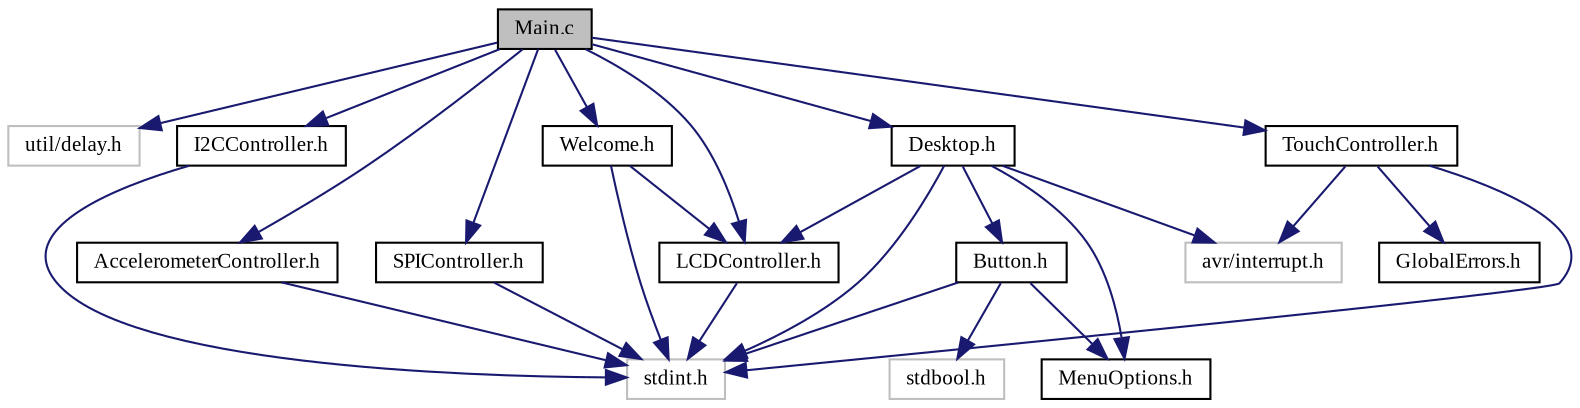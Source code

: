 digraph "Main.c"
{
  edge [fontname="TimesNewRoman",fontsize="10",labelfontname="TimesNewRoman",labelfontsize="10"];
  node [fontname="TimesNewRoman",fontsize="10",shape=record];
  Node0 [label="Main.c",height=0.2,width=0.4,color="black", fillcolor="grey75", style="filled", fontcolor="black"];
  Node0 -> Node1 [color="midnightblue",fontsize="10",style="solid",fontname="TimesNewRoman"];
  Node1 [label="util/delay.h",height=0.2,width=0.4,color="grey75", fillcolor="white", style="filled"];
  Node0 -> Node2 [color="midnightblue",fontsize="10",style="solid",fontname="TimesNewRoman"];
  Node2 [label="AccelerometerController.h",height=0.2,width=0.4,color="black", fillcolor="white", style="filled",URL="$_accelerometer_controller_8h.html",tooltip="Kontroler akcelerometru - header file. "];
  Node2 -> Node3 [color="midnightblue",fontsize="10",style="solid",fontname="TimesNewRoman"];
  Node3 [label="stdint.h",height=0.2,width=0.4,color="grey75", fillcolor="white", style="filled"];
  Node0 -> Node4 [color="midnightblue",fontsize="10",style="solid",fontname="TimesNewRoman"];
  Node4 [label="SPIController.h",height=0.2,width=0.4,color="black", fillcolor="white", style="filled",URL="$_s_p_i_controller_8h.html",tooltip="Kontroler interfejsu SPI - header file. "];
  Node4 -> Node3 [color="midnightblue",fontsize="10",style="solid",fontname="TimesNewRoman"];
  Node0 -> Node5 [color="midnightblue",fontsize="10",style="solid",fontname="TimesNewRoman"];
  Node5 [label="TouchController.h",height=0.2,width=0.4,color="black", fillcolor="white", style="filled",URL="$_touch_controller_8h.html",tooltip="Kontroler sterownika dotyku XPT2046 - header file. "];
  Node5 -> Node3 [color="midnightblue",fontsize="10",style="solid",fontname="TimesNewRoman"];
  Node5 -> Node6 [color="midnightblue",fontsize="10",style="solid",fontname="TimesNewRoman"];
  Node6 [label="avr/interrupt.h",height=0.2,width=0.4,color="grey75", fillcolor="white", style="filled"];
  Node5 -> Node7 [color="midnightblue",fontsize="10",style="solid",fontname="TimesNewRoman"];
  Node7 [label="GlobalErrors.h",height=0.2,width=0.4,color="black", fillcolor="white", style="filled",URL="$_global_errors_8h.html",tooltip="Plik zawierajacy wszystkie definicje bledow - header file. "];
  Node0 -> Node8 [color="midnightblue",fontsize="10",style="solid",fontname="TimesNewRoman"];
  Node8 [label="LCDController.h",height=0.2,width=0.4,color="black", fillcolor="white", style="filled",URL="$_l_c_d_controller_8h.html",tooltip="Kontroler sterownika wyswietlacza BD663474 - header file. "];
  Node8 -> Node3 [color="midnightblue",fontsize="10",style="solid",fontname="TimesNewRoman"];
  Node0 -> Node9 [color="midnightblue",fontsize="10",style="solid",fontname="TimesNewRoman"];
  Node9 [label="I2CController.h",height=0.2,width=0.4,color="black", fillcolor="white", style="filled",URL="$_i2_c_controller_8h.html",tooltip="Kontroler interfejsu I2C - header file. "];
  Node9 -> Node3 [color="midnightblue",fontsize="10",style="solid",fontname="TimesNewRoman"];
  Node0 -> Node10 [color="midnightblue",fontsize="10",style="solid",fontname="TimesNewRoman"];
  Node10 [label="Welcome.h",height=0.2,width=0.4,color="black", fillcolor="white", style="filled",URL="$_welcome_8h.html",tooltip="Ekran powitalny - header file. "];
  Node10 -> Node3 [color="midnightblue",fontsize="10",style="solid",fontname="TimesNewRoman"];
  Node10 -> Node8 [color="midnightblue",fontsize="10",style="solid",fontname="TimesNewRoman"];
  Node0 -> Node11 [color="midnightblue",fontsize="10",style="solid",fontname="TimesNewRoman"];
  Node11 [label="Desktop.h",height=0.2,width=0.4,color="black", fillcolor="white", style="filled",URL="$_desktop_8h.html",tooltip="Pulpit z wejsciem menu - header file. "];
  Node11 -> Node3 [color="midnightblue",fontsize="10",style="solid",fontname="TimesNewRoman"];
  Node11 -> Node6 [color="midnightblue",fontsize="10",style="solid",fontname="TimesNewRoman"];
  Node11 -> Node8 [color="midnightblue",fontsize="10",style="solid",fontname="TimesNewRoman"];
  Node11 -> Node12 [color="midnightblue",fontsize="10",style="solid",fontname="TimesNewRoman"];
  Node12 [label="Button.h",height=0.2,width=0.4,color="black", fillcolor="white", style="filled",URL="$_button_8h.html",tooltip="Przycisk na ekranie - header file. "];
  Node12 -> Node3 [color="midnightblue",fontsize="10",style="solid",fontname="TimesNewRoman"];
  Node12 -> Node13 [color="midnightblue",fontsize="10",style="solid",fontname="TimesNewRoman"];
  Node13 [label="stdbool.h",height=0.2,width=0.4,color="grey75", fillcolor="white", style="filled"];
  Node12 -> Node14 [color="midnightblue",fontsize="10",style="solid",fontname="TimesNewRoman"];
  Node14 [label="MenuOptions.h",height=0.2,width=0.4,color="black", fillcolor="white", style="filled",URL="$_menu_options_8h.html",tooltip="Plik zawierajacy wszystkie opcje menu - header file. "];
  Node11 -> Node14 [color="midnightblue",fontsize="10",style="solid",fontname="TimesNewRoman"];
}
